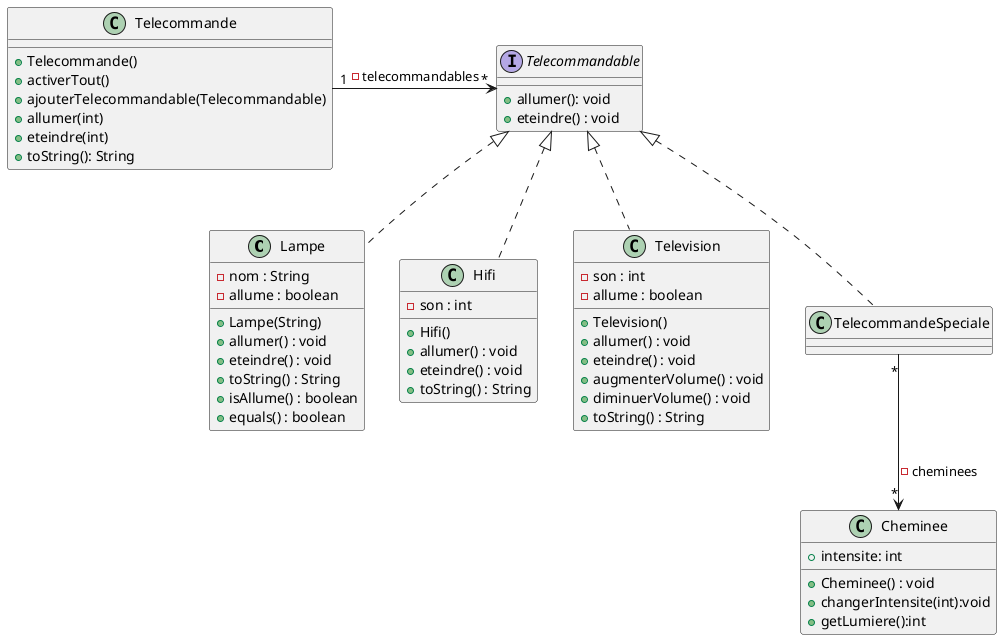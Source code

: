 @startuml
'https://plantuml.com/sequence-diagram

class Lampe{
-nom : String
-allume : boolean
+Lampe(String)
+allumer() : void
+eteindre() : void
+toString() : String
+isAllume() : boolean
+equals() : boolean
}

class Telecommande{
+ Telecommande()
+ activerTout()
+ ajouterTelecommandable(Telecommandable)
+ allumer(int)
+ eteindre(int)
+ toString(): String
}

class Hifi{
-son : int
+Hifi()
+allumer() : void
+eteindre() : void
+toString() : String
}

class Television{
-son : int
-allume : boolean
+Television()
+allumer() : void
+eteindre() : void
+augmenterVolume() : void
+diminuerVolume() : void
+toString() : String
}

Interface Telecommandable{
 + allumer(): void
 + eteindre() : void
}


class Cheminee{
    + intensite: int
    +Cheminee() : void
    + changerIntensite(int):void
    + getLumiere():int
}


'''relations
Telecommande "1" -> "*"Telecommandable: -telecommandables
Hifi  .up.|> Telecommandable
Television .up.|> Telecommandable
Lampe .up.|> Telecommandable
TelecommandeSpeciale .up.|> Telecommandable
TelecommandeSpeciale "*" --> "*" Cheminee : -cheminees
@endum